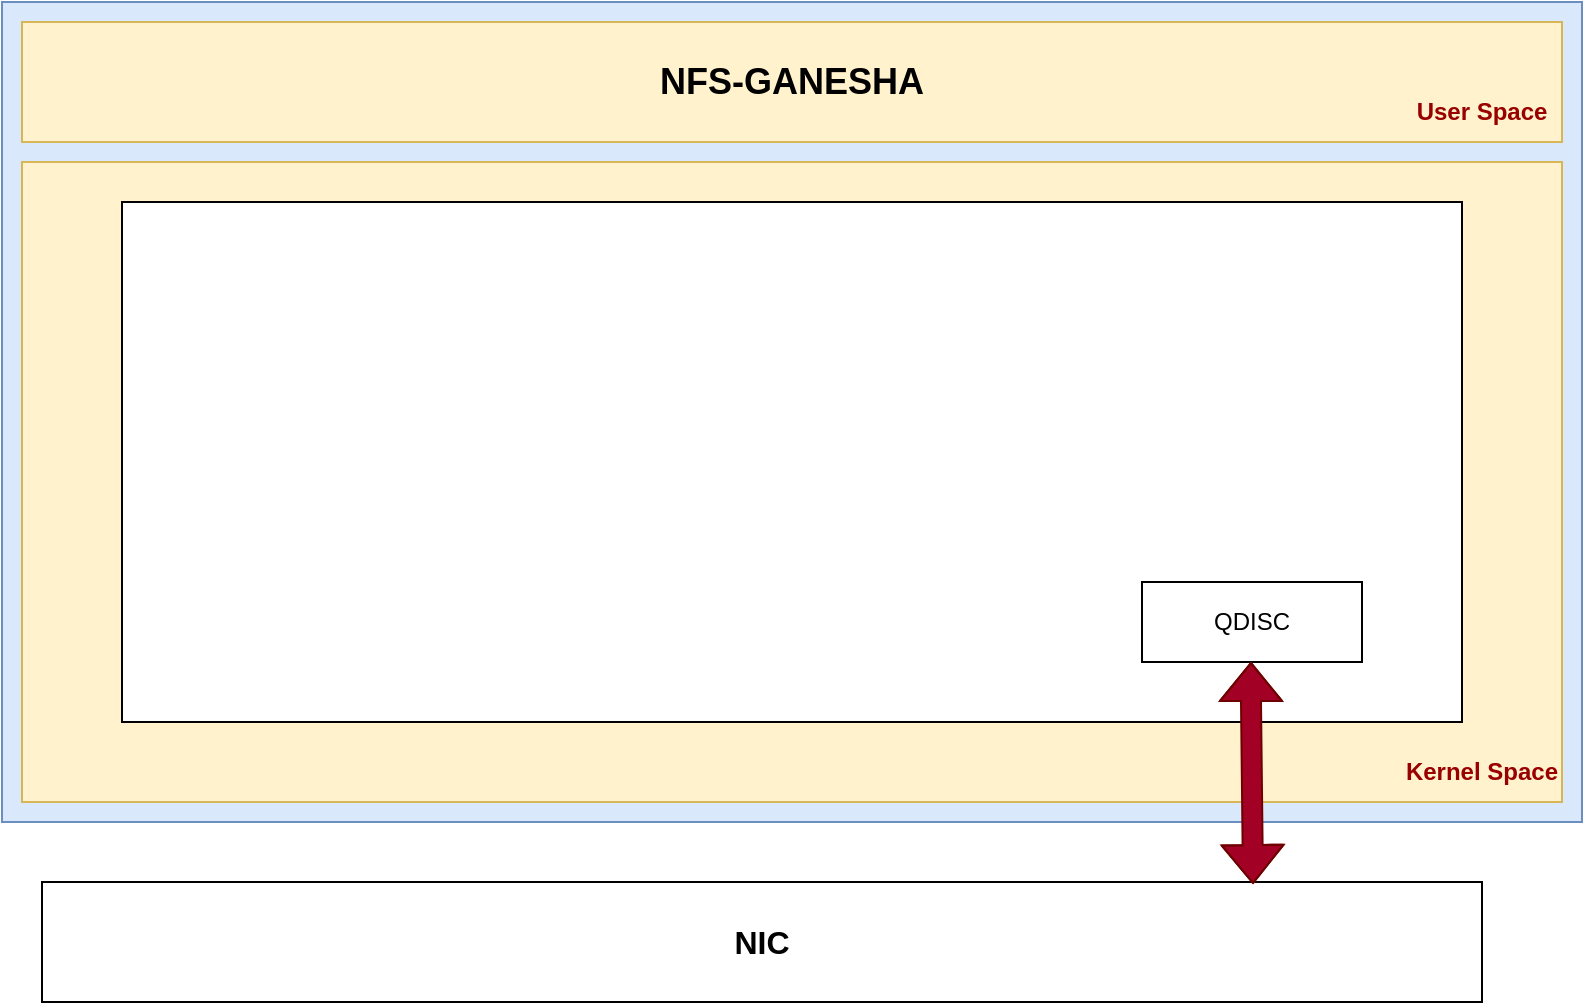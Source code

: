 <mxfile version="21.3.5" type="github">
  <diagram name="第 1 页" id="lMDj3vS_iH2XKWsvDy5g">
    <mxGraphModel dx="994" dy="581" grid="1" gridSize="10" guides="1" tooltips="1" connect="1" arrows="1" fold="1" page="1" pageScale="1" pageWidth="827" pageHeight="1169" math="0" shadow="0">
      <root>
        <mxCell id="0" />
        <mxCell id="1" parent="0" />
        <mxCell id="yOJ6stdo72_agYnsj1yz-1" value="" style="rounded=20;whiteSpace=wrap;html=1;fillColor=#dae8fc;strokeColor=#6c8ebf;" vertex="1" parent="1">
          <mxGeometry x="10" y="180" width="790" height="410" as="geometry" />
        </mxCell>
        <mxCell id="yOJ6stdo72_agYnsj1yz-2" value="&lt;b&gt;&lt;font style=&quot;font-size: 16px;&quot;&gt;NIC&lt;/font&gt;&lt;/b&gt;" style="rounded=0;whiteSpace=wrap;html=1;" vertex="1" parent="1">
          <mxGeometry x="30" y="620" width="720" height="60" as="geometry" />
        </mxCell>
        <mxCell id="yOJ6stdo72_agYnsj1yz-4" value="" style="rounded=0;whiteSpace=wrap;html=1;fillColor=#fff2cc;strokeColor=#d6b656;" vertex="1" parent="1">
          <mxGeometry x="20" y="260" width="770" height="320" as="geometry" />
        </mxCell>
        <mxCell id="yOJ6stdo72_agYnsj1yz-5" value="&lt;b&gt;&lt;font style=&quot;font-size: 18px;&quot;&gt;NFS-GANESHA&lt;/font&gt;&lt;/b&gt;" style="rounded=0;whiteSpace=wrap;html=1;fillColor=#fff2cc;strokeColor=#d6b656;" vertex="1" parent="1">
          <mxGeometry x="20" y="190" width="770" height="60" as="geometry" />
        </mxCell>
        <mxCell id="yOJ6stdo72_agYnsj1yz-7" value="&lt;h4&gt;&lt;font color=&quot;#990000&quot;&gt;User Space&lt;/font&gt;&lt;/h4&gt;" style="text;html=1;strokeColor=none;fillColor=none;align=center;verticalAlign=middle;whiteSpace=wrap;rounded=0;" vertex="1" parent="1">
          <mxGeometry x="710" y="220" width="80" height="30" as="geometry" />
        </mxCell>
        <mxCell id="yOJ6stdo72_agYnsj1yz-8" value="&lt;h4&gt;&lt;font color=&quot;#990000&quot;&gt;Kernel Space&lt;/font&gt;&lt;/h4&gt;" style="text;html=1;strokeColor=none;fillColor=none;align=center;verticalAlign=middle;whiteSpace=wrap;rounded=0;" vertex="1" parent="1">
          <mxGeometry x="710" y="550" width="80" height="30" as="geometry" />
        </mxCell>
        <mxCell id="yOJ6stdo72_agYnsj1yz-11" value="" style="rounded=0;whiteSpace=wrap;html=1;" vertex="1" parent="1">
          <mxGeometry x="70" y="280" width="670" height="260" as="geometry" />
        </mxCell>
        <mxCell id="yOJ6stdo72_agYnsj1yz-9" value="QDISC" style="rounded=0;whiteSpace=wrap;html=1;" vertex="1" parent="1">
          <mxGeometry x="580" y="470" width="110" height="40" as="geometry" />
        </mxCell>
        <mxCell id="yOJ6stdo72_agYnsj1yz-10" value="" style="shape=flexArrow;endArrow=classic;startArrow=classic;html=1;rounded=0;fillColor=#a20025;strokeColor=#6F0000;exitX=0.841;exitY=0.017;exitDx=0;exitDy=0;exitPerimeter=0;" edge="1" parent="1" source="yOJ6stdo72_agYnsj1yz-2">
          <mxGeometry width="100" height="100" relative="1" as="geometry">
            <mxPoint x="635" y="580" as="sourcePoint" />
            <mxPoint x="634.5" y="510" as="targetPoint" />
            <Array as="points">
              <mxPoint x="634.5" y="530" />
            </Array>
          </mxGeometry>
        </mxCell>
      </root>
    </mxGraphModel>
  </diagram>
</mxfile>
